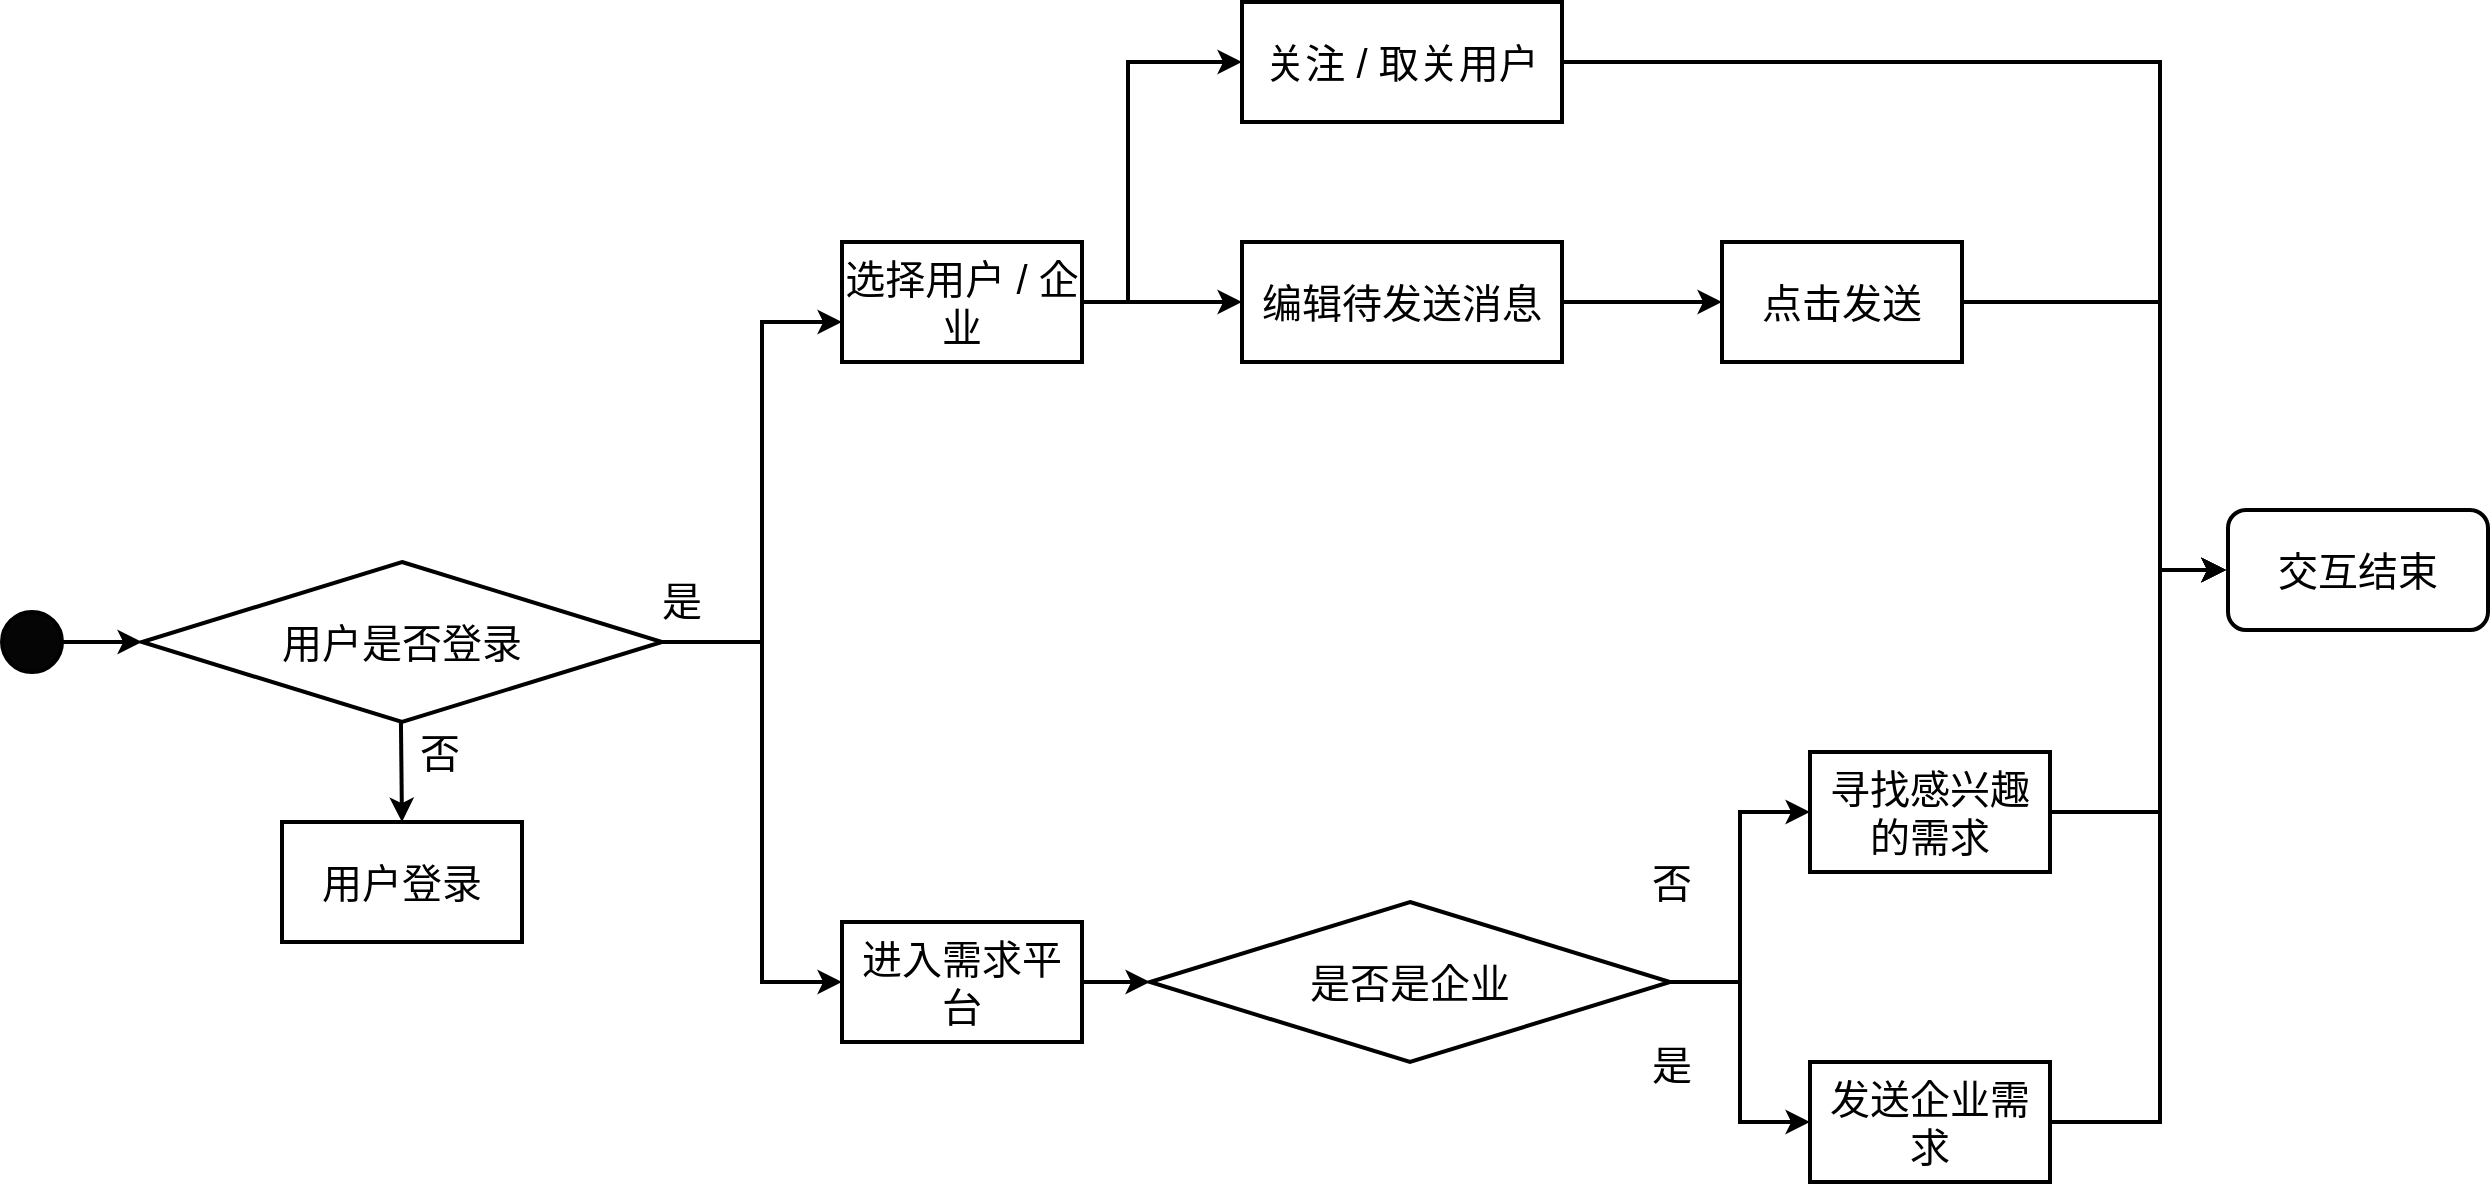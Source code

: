 <mxfile version="24.1.0" type="github">
  <diagram id="6a731a19-8d31-9384-78a2-239565b7b9f0" name="Page-1">
    <mxGraphModel dx="1183" dy="841" grid="1" gridSize="10" guides="1" tooltips="1" connect="1" arrows="1" fold="1" page="1" pageScale="1" pageWidth="1169" pageHeight="827" background="none" math="0" shadow="0">
      <root>
        <mxCell id="0" />
        <mxCell id="1" parent="0" />
        <mxCell id="CbXRHF5RCjZEcm-ztMFM-55" value="" style="ellipse;whiteSpace=wrap;html=1;aspect=fixed;fillColor=#050505;strokeWidth=2;" vertex="1" parent="1">
          <mxGeometry x="20" y="405" width="30" height="30" as="geometry" />
        </mxCell>
        <mxCell id="CbXRHF5RCjZEcm-ztMFM-56" value="" style="group;strokeWidth=2;" vertex="1" connectable="0" parent="1">
          <mxGeometry x="90" y="380" width="300" height="80" as="geometry" />
        </mxCell>
        <mxCell id="CbXRHF5RCjZEcm-ztMFM-57" value="&lt;font style=&quot;font-size: 20px;&quot;&gt;用户是否登录&lt;/font&gt;" style="rhombus;whiteSpace=wrap;html=1;strokeWidth=2;" vertex="1" parent="CbXRHF5RCjZEcm-ztMFM-56">
          <mxGeometry width="260" height="80" as="geometry" />
        </mxCell>
        <mxCell id="CbXRHF5RCjZEcm-ztMFM-58" value="&lt;font style=&quot;font-size: 20px;&quot;&gt;是&lt;/font&gt;" style="text;html=1;align=center;verticalAlign=middle;whiteSpace=wrap;rounded=0;strokeWidth=2;" vertex="1" parent="CbXRHF5RCjZEcm-ztMFM-56">
          <mxGeometry x="240" y="4" width="60" height="30" as="geometry" />
        </mxCell>
        <mxCell id="CbXRHF5RCjZEcm-ztMFM-59" value="" style="group;strokeWidth=2;" vertex="1" connectable="0" parent="1">
          <mxGeometry x="160" y="510" width="120" height="60" as="geometry" />
        </mxCell>
        <mxCell id="CbXRHF5RCjZEcm-ztMFM-60" value="&lt;font style=&quot;font-size: 20px;&quot;&gt;用户登录&lt;/font&gt;" style="rounded=0;whiteSpace=wrap;html=1;strokeWidth=2;" vertex="1" parent="CbXRHF5RCjZEcm-ztMFM-59">
          <mxGeometry width="120" height="60" as="geometry" />
        </mxCell>
        <mxCell id="CbXRHF5RCjZEcm-ztMFM-61" value="" style="endArrow=classic;html=1;rounded=0;entryX=0.5;entryY=0;entryDx=0;entryDy=0;strokeWidth=2;" edge="1" parent="1" target="CbXRHF5RCjZEcm-ztMFM-60">
          <mxGeometry width="50" height="50" relative="1" as="geometry">
            <mxPoint x="219.47" y="460" as="sourcePoint" />
            <mxPoint x="559.47" y="620" as="targetPoint" />
          </mxGeometry>
        </mxCell>
        <mxCell id="CbXRHF5RCjZEcm-ztMFM-62" value="&lt;font style=&quot;font-size: 20px;&quot;&gt;否&lt;/font&gt;" style="text;html=1;align=center;verticalAlign=middle;whiteSpace=wrap;rounded=0;strokeWidth=2;" vertex="1" parent="1">
          <mxGeometry x="209.47" y="460" width="60" height="30" as="geometry" />
        </mxCell>
        <mxCell id="CbXRHF5RCjZEcm-ztMFM-63" value="" style="endArrow=classic;html=1;rounded=0;exitX=1;exitY=0.5;exitDx=0;exitDy=0;entryX=0;entryY=0.5;entryDx=0;entryDy=0;strokeWidth=2;" edge="1" parent="1" source="CbXRHF5RCjZEcm-ztMFM-55" target="CbXRHF5RCjZEcm-ztMFM-57">
          <mxGeometry width="50" height="50" relative="1" as="geometry">
            <mxPoint x="360" y="570" as="sourcePoint" />
            <mxPoint x="410" y="520" as="targetPoint" />
          </mxGeometry>
        </mxCell>
        <mxCell id="CbXRHF5RCjZEcm-ztMFM-64" value="" style="group;strokeWidth=2;" vertex="1" connectable="0" parent="1">
          <mxGeometry x="440" y="220" width="120" height="60" as="geometry" />
        </mxCell>
        <mxCell id="CbXRHF5RCjZEcm-ztMFM-65" style="edgeStyle=orthogonalEdgeStyle;rounded=0;orthogonalLoop=1;jettySize=auto;html=1;exitX=0;exitY=0.5;exitDx=0;exitDy=0;strokeWidth=2;" edge="1" parent="CbXRHF5RCjZEcm-ztMFM-64" source="CbXRHF5RCjZEcm-ztMFM-66">
          <mxGeometry relative="1" as="geometry">
            <mxPoint x="0.316" y="29.895" as="targetPoint" />
          </mxGeometry>
        </mxCell>
        <mxCell id="CbXRHF5RCjZEcm-ztMFM-66" value="&lt;font style=&quot;font-size: 20px;&quot;&gt;选择用户 / 企业&lt;/font&gt;" style="rounded=0;whiteSpace=wrap;html=1;strokeWidth=2;" vertex="1" parent="CbXRHF5RCjZEcm-ztMFM-64">
          <mxGeometry width="120" height="60" as="geometry" />
        </mxCell>
        <mxCell id="CbXRHF5RCjZEcm-ztMFM-67" style="edgeStyle=orthogonalEdgeStyle;rounded=0;orthogonalLoop=1;jettySize=auto;html=1;exitX=1;exitY=0.5;exitDx=0;exitDy=0;strokeWidth=2;" edge="1" parent="CbXRHF5RCjZEcm-ztMFM-64">
          <mxGeometry relative="1" as="geometry">
            <mxPoint y="40" as="targetPoint" />
            <mxPoint x="-80" y="199.95" as="sourcePoint" />
            <Array as="points">
              <mxPoint x="-40" y="200" />
              <mxPoint x="-40" y="40" />
            </Array>
          </mxGeometry>
        </mxCell>
        <mxCell id="CbXRHF5RCjZEcm-ztMFM-70" value="" style="group;strokeWidth=2;" vertex="1" connectable="0" parent="1">
          <mxGeometry x="440" y="560" width="120" height="60" as="geometry" />
        </mxCell>
        <mxCell id="CbXRHF5RCjZEcm-ztMFM-71" style="edgeStyle=orthogonalEdgeStyle;rounded=0;orthogonalLoop=1;jettySize=auto;html=1;exitX=1;exitY=0.5;exitDx=0;exitDy=0;strokeWidth=2;" edge="1" parent="CbXRHF5RCjZEcm-ztMFM-70" source="CbXRHF5RCjZEcm-ztMFM-72">
          <mxGeometry relative="1" as="geometry">
            <mxPoint x="154" y="30.25" as="targetPoint" />
          </mxGeometry>
        </mxCell>
        <mxCell id="CbXRHF5RCjZEcm-ztMFM-72" value="&lt;font style=&quot;font-size: 20px;&quot;&gt;进入需求平台&lt;/font&gt;" style="rounded=0;whiteSpace=wrap;html=1;strokeWidth=2;" vertex="1" parent="CbXRHF5RCjZEcm-ztMFM-70">
          <mxGeometry width="120" height="60" as="geometry" />
        </mxCell>
        <mxCell id="CbXRHF5RCjZEcm-ztMFM-73" value="" style="group;strokeWidth=2;" vertex="1" connectable="0" parent="1">
          <mxGeometry x="594" y="550" width="260" height="80" as="geometry" />
        </mxCell>
        <mxCell id="CbXRHF5RCjZEcm-ztMFM-74" value="&lt;font style=&quot;font-size: 20px;&quot;&gt;是否是企业&lt;/font&gt;" style="rhombus;whiteSpace=wrap;html=1;strokeWidth=2;" vertex="1" parent="CbXRHF5RCjZEcm-ztMFM-73">
          <mxGeometry width="260" height="80" as="geometry" />
        </mxCell>
        <mxCell id="CbXRHF5RCjZEcm-ztMFM-75" value="" style="group;strokeWidth=2;" vertex="1" connectable="0" parent="1">
          <mxGeometry x="640" y="220" width="160" height="60" as="geometry" />
        </mxCell>
        <mxCell id="CbXRHF5RCjZEcm-ztMFM-76" value="&lt;font style=&quot;font-size: 20px;&quot;&gt;编辑待发送消息&lt;/font&gt;" style="rounded=0;whiteSpace=wrap;html=1;strokeWidth=2;" vertex="1" parent="CbXRHF5RCjZEcm-ztMFM-75">
          <mxGeometry width="160" height="60" as="geometry" />
        </mxCell>
        <mxCell id="CbXRHF5RCjZEcm-ztMFM-77" value="&lt;font style=&quot;font-size: 20px;&quot;&gt;交互结束&lt;/font&gt;" style="rounded=1;whiteSpace=wrap;html=1;strokeWidth=2;" vertex="1" parent="1">
          <mxGeometry x="1133" y="354" width="130" height="60" as="geometry" />
        </mxCell>
        <mxCell id="CbXRHF5RCjZEcm-ztMFM-78" style="edgeStyle=orthogonalEdgeStyle;rounded=0;orthogonalLoop=1;jettySize=auto;html=1;exitX=1;exitY=0.5;exitDx=0;exitDy=0;entryX=0;entryY=0.5;entryDx=0;entryDy=0;strokeWidth=2;" edge="1" parent="1">
          <mxGeometry relative="1" as="geometry">
            <mxPoint x="1043" y="505.0" as="sourcePoint" />
            <mxPoint x="1132" y="384" as="targetPoint" />
            <Array as="points">
              <mxPoint x="1099" y="505" />
              <mxPoint x="1099" y="384" />
            </Array>
          </mxGeometry>
        </mxCell>
        <mxCell id="CbXRHF5RCjZEcm-ztMFM-79" value="&lt;font style=&quot;font-size: 20px;&quot;&gt;寻找感兴趣的需求&lt;/font&gt;" style="rounded=0;whiteSpace=wrap;html=1;strokeWidth=2;" vertex="1" parent="1">
          <mxGeometry x="924" y="475" width="120" height="60" as="geometry" />
        </mxCell>
        <mxCell id="CbXRHF5RCjZEcm-ztMFM-80" style="edgeStyle=orthogonalEdgeStyle;rounded=0;orthogonalLoop=1;jettySize=auto;html=1;exitX=1;exitY=0.5;exitDx=0;exitDy=0;entryX=0;entryY=0.5;entryDx=0;entryDy=0;strokeWidth=2;" edge="1" parent="1">
          <mxGeometry relative="1" as="geometry">
            <mxPoint x="1043" y="660.0" as="sourcePoint" />
            <mxPoint x="1132" y="384" as="targetPoint" />
            <Array as="points">
              <mxPoint x="1099" y="660" />
              <mxPoint x="1099" y="384" />
            </Array>
          </mxGeometry>
        </mxCell>
        <mxCell id="CbXRHF5RCjZEcm-ztMFM-81" value="&lt;font style=&quot;font-size: 20px;&quot;&gt;发送企业需求&lt;/font&gt;" style="rounded=0;whiteSpace=wrap;html=1;strokeWidth=2;" vertex="1" parent="1">
          <mxGeometry x="924" y="630" width="120" height="60" as="geometry" />
        </mxCell>
        <mxCell id="CbXRHF5RCjZEcm-ztMFM-82" value="" style="endArrow=classic;html=1;rounded=0;entryX=0;entryY=0.5;entryDx=0;entryDy=0;strokeWidth=2;" edge="1" parent="1" target="CbXRHF5RCjZEcm-ztMFM-72">
          <mxGeometry width="50" height="50" relative="1" as="geometry">
            <mxPoint x="350" y="420" as="sourcePoint" />
            <mxPoint x="330" y="650" as="targetPoint" />
            <Array as="points">
              <mxPoint x="400" y="420" />
              <mxPoint x="400" y="590" />
            </Array>
          </mxGeometry>
        </mxCell>
        <mxCell id="CbXRHF5RCjZEcm-ztMFM-83" value="&lt;font style=&quot;font-size: 20px;&quot;&gt;关注 / 取关用户&lt;/font&gt;" style="rounded=0;whiteSpace=wrap;html=1;strokeWidth=2;" vertex="1" parent="1">
          <mxGeometry x="640" y="100" width="160" height="60" as="geometry" />
        </mxCell>
        <mxCell id="CbXRHF5RCjZEcm-ztMFM-84" style="edgeStyle=orthogonalEdgeStyle;rounded=0;orthogonalLoop=1;jettySize=auto;html=1;exitX=1;exitY=0.5;exitDx=0;exitDy=0;entryX=0;entryY=0.5;entryDx=0;entryDy=0;strokeWidth=2;" edge="1" parent="1" source="CbXRHF5RCjZEcm-ztMFM-85">
          <mxGeometry relative="1" as="geometry">
            <mxPoint x="1043" y="250" as="sourcePoint" />
            <mxPoint x="1132" y="384" as="targetPoint" />
            <Array as="points">
              <mxPoint x="1099" y="250" />
              <mxPoint x="1099" y="384" />
            </Array>
          </mxGeometry>
        </mxCell>
        <mxCell id="CbXRHF5RCjZEcm-ztMFM-85" value="&lt;font style=&quot;font-size: 20px;&quot;&gt;点击发送&lt;/font&gt;" style="rounded=0;whiteSpace=wrap;html=1;strokeWidth=2;" vertex="1" parent="1">
          <mxGeometry x="880" y="220" width="120" height="60" as="geometry" />
        </mxCell>
        <mxCell id="CbXRHF5RCjZEcm-ztMFM-86" style="edgeStyle=orthogonalEdgeStyle;rounded=0;orthogonalLoop=1;jettySize=auto;html=1;exitX=1;exitY=0.5;exitDx=0;exitDy=0;entryX=0;entryY=0.5;entryDx=0;entryDy=0;strokeWidth=2;" edge="1" parent="1" source="CbXRHF5RCjZEcm-ztMFM-74" target="CbXRHF5RCjZEcm-ztMFM-81">
          <mxGeometry relative="1" as="geometry">
            <mxPoint x="902" y="660" as="targetPoint" />
          </mxGeometry>
        </mxCell>
        <mxCell id="CbXRHF5RCjZEcm-ztMFM-87" style="edgeStyle=orthogonalEdgeStyle;rounded=0;orthogonalLoop=1;jettySize=auto;html=1;exitX=1;exitY=0.5;exitDx=0;exitDy=0;entryX=0;entryY=0.5;entryDx=0;entryDy=0;strokeWidth=2;" edge="1" parent="1" source="CbXRHF5RCjZEcm-ztMFM-74" target="CbXRHF5RCjZEcm-ztMFM-79">
          <mxGeometry relative="1" as="geometry">
            <mxPoint x="891" y="484" as="targetPoint" />
          </mxGeometry>
        </mxCell>
        <mxCell id="CbXRHF5RCjZEcm-ztMFM-88" value="&lt;font style=&quot;font-size: 20px;&quot;&gt;是&lt;/font&gt;" style="text;html=1;align=center;verticalAlign=middle;whiteSpace=wrap;rounded=0;strokeWidth=2;" vertex="1" parent="1">
          <mxGeometry x="825" y="616" width="60" height="30" as="geometry" />
        </mxCell>
        <mxCell id="CbXRHF5RCjZEcm-ztMFM-89" value="&lt;font style=&quot;font-size: 20px;&quot;&gt;否&lt;/font&gt;" style="text;html=1;align=center;verticalAlign=middle;whiteSpace=wrap;rounded=0;strokeWidth=2;" vertex="1" parent="1">
          <mxGeometry x="825" y="525" width="60" height="30" as="geometry" />
        </mxCell>
        <mxCell id="CbXRHF5RCjZEcm-ztMFM-90" style="edgeStyle=orthogonalEdgeStyle;rounded=0;orthogonalLoop=1;jettySize=auto;html=1;exitX=1;exitY=0.5;exitDx=0;exitDy=0;strokeWidth=2;" edge="1" parent="1" source="CbXRHF5RCjZEcm-ztMFM-66" target="CbXRHF5RCjZEcm-ztMFM-76">
          <mxGeometry relative="1" as="geometry" />
        </mxCell>
        <mxCell id="CbXRHF5RCjZEcm-ztMFM-91" style="edgeStyle=orthogonalEdgeStyle;rounded=0;orthogonalLoop=1;jettySize=auto;html=1;exitX=1;exitY=0.5;exitDx=0;exitDy=0;strokeWidth=2;" edge="1" parent="1" source="CbXRHF5RCjZEcm-ztMFM-66" target="CbXRHF5RCjZEcm-ztMFM-83">
          <mxGeometry relative="1" as="geometry">
            <mxPoint x="642" y="130" as="targetPoint" />
            <Array as="points">
              <mxPoint x="583" y="250" />
              <mxPoint x="583" y="130" />
            </Array>
          </mxGeometry>
        </mxCell>
        <mxCell id="CbXRHF5RCjZEcm-ztMFM-93" style="edgeStyle=orthogonalEdgeStyle;rounded=0;orthogonalLoop=1;jettySize=auto;html=1;exitX=1;exitY=0.5;exitDx=0;exitDy=0;entryX=0;entryY=0.5;entryDx=0;entryDy=0;strokeWidth=2;" edge="1" parent="1" source="CbXRHF5RCjZEcm-ztMFM-76" target="CbXRHF5RCjZEcm-ztMFM-85">
          <mxGeometry relative="1" as="geometry" />
        </mxCell>
        <mxCell id="CbXRHF5RCjZEcm-ztMFM-94" style="edgeStyle=orthogonalEdgeStyle;rounded=0;orthogonalLoop=1;jettySize=auto;html=1;exitX=1;exitY=0.5;exitDx=0;exitDy=0;entryX=0;entryY=0.5;entryDx=0;entryDy=0;strokeWidth=2;" edge="1" parent="1" source="CbXRHF5RCjZEcm-ztMFM-83">
          <mxGeometry relative="1" as="geometry">
            <mxPoint x="1132" y="384" as="targetPoint" />
            <mxPoint x="761" y="130" as="sourcePoint" />
            <Array as="points">
              <mxPoint x="1099" y="130" />
              <mxPoint x="1099" y="384" />
            </Array>
          </mxGeometry>
        </mxCell>
      </root>
    </mxGraphModel>
  </diagram>
</mxfile>
